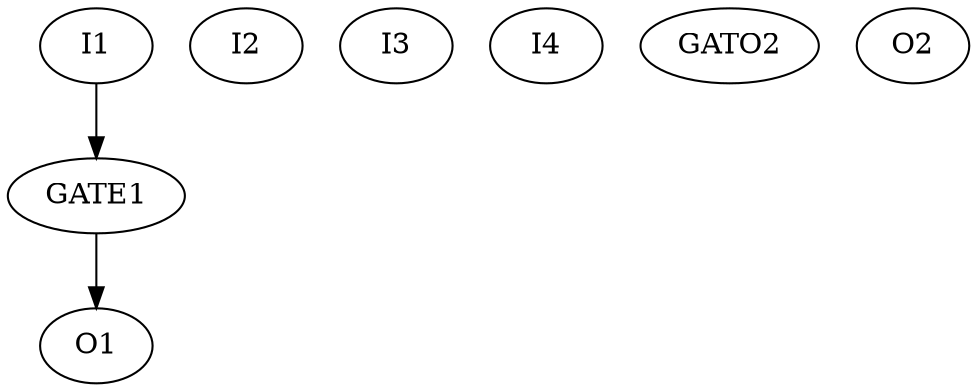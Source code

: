 digraph test {

I1 [LABEL = "INPUT"];
I2 [LABEL = "INPUT"];
I3 [LABEL = "INPUT"];
I4 [LABEL = "INPUT"];


GATE1 [LABEL = "AND2" ];
GATO2 [LABEL = "AND2" ];

O1 [LABEL = "OUTPUT"];
O2 [LABEL = "OUTPUT"];
I1 -> GATE1 -> O1;
}
